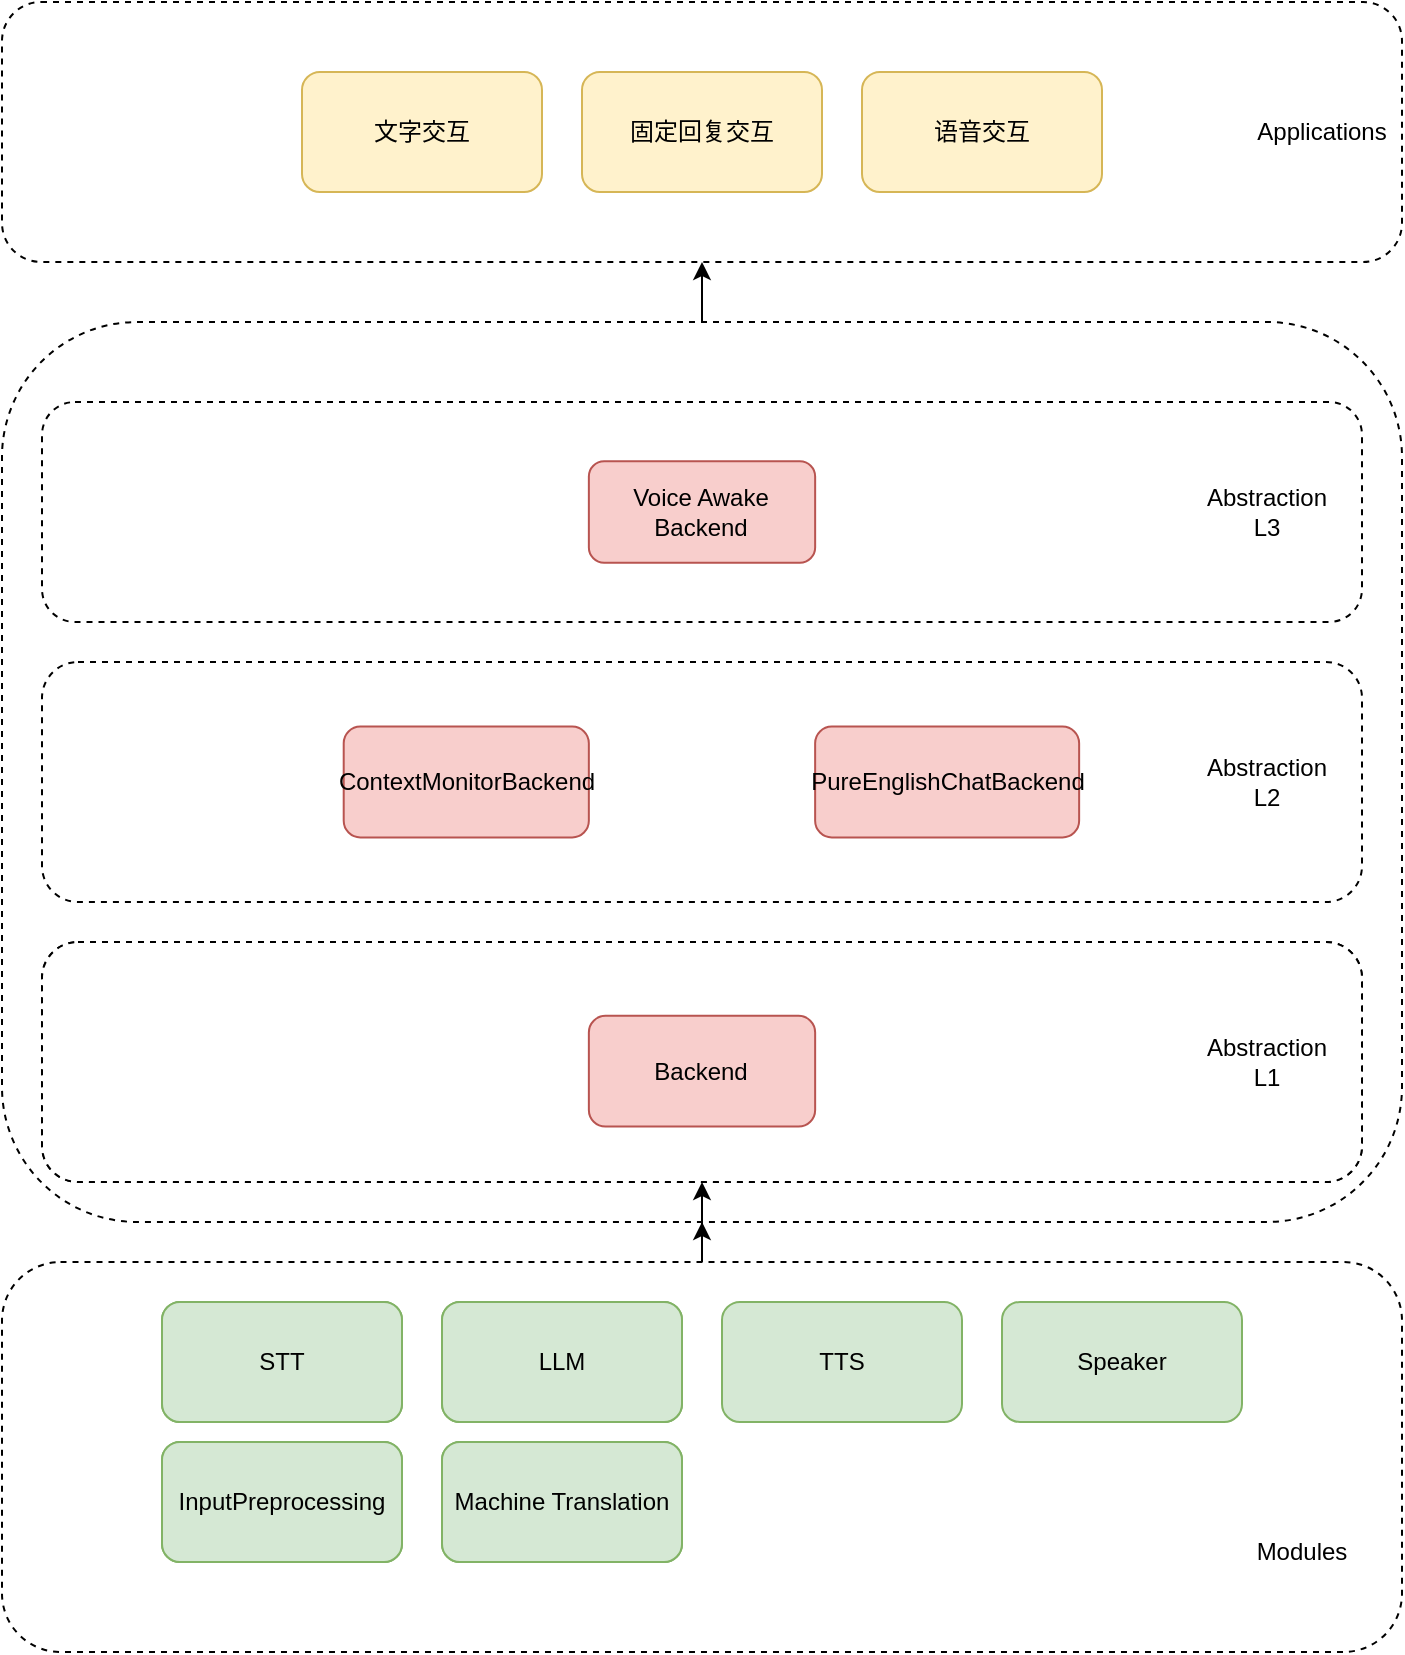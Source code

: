 <mxfile>
    <diagram name="第 1 页" id="Wu566Kua2JstjRgyABkP">
        <mxGraphModel dx="1153" dy="762" grid="1" gridSize="10" guides="1" tooltips="1" connect="1" arrows="1" fold="1" page="1" pageScale="1" pageWidth="827" pageHeight="1169" math="0" shadow="0">
            <root>
                <mxCell id="0"/>
                <mxCell id="1" parent="0"/>
                <mxCell id="KWj4d7zj0b5VkLXG1piS-27" style="edgeStyle=orthogonalEdgeStyle;rounded=0;orthogonalLoop=1;jettySize=auto;html=1;entryX=0.5;entryY=1;entryDx=0;entryDy=0;" parent="1" source="KWj4d7zj0b5VkLXG1piS-18" target="oR2MWclAaf6PLa6PnVYV-88" edge="1">
                    <mxGeometry relative="1" as="geometry"/>
                </mxCell>
                <mxCell id="KWj4d7zj0b5VkLXG1piS-29" style="edgeStyle=orthogonalEdgeStyle;rounded=0;orthogonalLoop=1;jettySize=auto;html=1;exitX=0.5;exitY=1;exitDx=0;exitDy=0;entryX=0.5;entryY=1;entryDx=0;entryDy=0;" parent="1" source="KWj4d7zj0b5VkLXG1piS-18" target="oR2MWclAaf6PLa6PnVYV-87" edge="1">
                    <mxGeometry relative="1" as="geometry"/>
                </mxCell>
                <mxCell id="KWj4d7zj0b5VkLXG1piS-18" value="" style="rounded=1;whiteSpace=wrap;html=1;dashed=1;" parent="1" vertex="1">
                    <mxGeometry x="20" y="1090" width="700" height="450" as="geometry"/>
                </mxCell>
                <mxCell id="oR2MWclAaf6PLa6PnVYV-88" value="" style="rounded=1;whiteSpace=wrap;html=1;dashed=1;" parent="1" vertex="1">
                    <mxGeometry x="20" y="930" width="700" height="130" as="geometry"/>
                </mxCell>
                <mxCell id="KWj4d7zj0b5VkLXG1piS-28" style="edgeStyle=orthogonalEdgeStyle;rounded=0;orthogonalLoop=1;jettySize=auto;html=1;entryX=0.5;entryY=1;entryDx=0;entryDy=0;" parent="1" source="oR2MWclAaf6PLa6PnVYV-85" target="KWj4d7zj0b5VkLXG1piS-18" edge="1">
                    <mxGeometry relative="1" as="geometry"/>
                </mxCell>
                <mxCell id="oR2MWclAaf6PLa6PnVYV-85" value="" style="rounded=1;whiteSpace=wrap;html=1;dashed=1;" parent="1" vertex="1">
                    <mxGeometry x="20" y="1560" width="700" height="195" as="geometry"/>
                </mxCell>
                <mxCell id="oR2MWclAaf6PLa6PnVYV-72" value="STT" style="rounded=1;whiteSpace=wrap;html=1;fillColor=#d5e8d4;strokeColor=#82b366;" parent="1" vertex="1">
                    <mxGeometry x="100" y="1580" width="120" height="60" as="geometry"/>
                </mxCell>
                <mxCell id="oR2MWclAaf6PLa6PnVYV-73" value="LLM" style="rounded=1;whiteSpace=wrap;html=1;fillColor=#d5e8d4;strokeColor=#82b366;" parent="1" vertex="1">
                    <mxGeometry x="240" y="1580" width="120" height="60" as="geometry"/>
                </mxCell>
                <mxCell id="oR2MWclAaf6PLa6PnVYV-74" value="TTS" style="rounded=1;whiteSpace=wrap;html=1;fillColor=#d5e8d4;strokeColor=#82b366;fontColor=#000000;" parent="1" vertex="1">
                    <mxGeometry x="380" y="1580" width="120" height="60" as="geometry"/>
                </mxCell>
                <mxCell id="oR2MWclAaf6PLa6PnVYV-75" value="Speaker" style="rounded=1;whiteSpace=wrap;html=1;fillColor=#d5e8d4;strokeColor=#82b366;fontColor=#000000;" parent="1" vertex="1">
                    <mxGeometry x="520" y="1580" width="120" height="60" as="geometry"/>
                </mxCell>
                <mxCell id="oR2MWclAaf6PLa6PnVYV-89" value="Applications" style="text;html=1;align=center;verticalAlign=middle;whiteSpace=wrap;rounded=0;" parent="1" vertex="1">
                    <mxGeometry x="650" y="980" width="60" height="30" as="geometry"/>
                </mxCell>
                <mxCell id="oR2MWclAaf6PLa6PnVYV-91" value="Modules" style="text;html=1;align=center;verticalAlign=middle;whiteSpace=wrap;rounded=0;" parent="1" vertex="1">
                    <mxGeometry x="640" y="1690" width="60" height="30" as="geometry"/>
                </mxCell>
                <mxCell id="oR2MWclAaf6PLa6PnVYV-92" value="InputPreprocessing" style="rounded=1;whiteSpace=wrap;html=1;fillColor=#d5e8d4;strokeColor=#82b366;" parent="1" vertex="1">
                    <mxGeometry x="100" y="1650" width="120" height="60" as="geometry"/>
                </mxCell>
                <mxCell id="KWj4d7zj0b5VkLXG1piS-1" value="Machine Translation" style="rounded=1;whiteSpace=wrap;html=1;fillColor=#d5e8d4;strokeColor=#82b366;" parent="1" vertex="1">
                    <mxGeometry x="240" y="1650" width="120" height="60" as="geometry"/>
                </mxCell>
                <mxCell id="KWj4d7zj0b5VkLXG1piS-19" value="" style="group" parent="1" vertex="1" connectable="0">
                    <mxGeometry x="40" y="1400" width="660" height="120" as="geometry"/>
                </mxCell>
                <mxCell id="oR2MWclAaf6PLa6PnVYV-87" value="" style="rounded=1;whiteSpace=wrap;html=1;dashed=1;" parent="KWj4d7zj0b5VkLXG1piS-19" vertex="1">
                    <mxGeometry width="660" height="120" as="geometry"/>
                </mxCell>
                <mxCell id="oR2MWclAaf6PLa6PnVYV-76" value="Backend" style="rounded=1;whiteSpace=wrap;html=1;fillColor=#f8cecc;strokeColor=#b85450;" parent="KWj4d7zj0b5VkLXG1piS-19" vertex="1">
                    <mxGeometry x="273.429" y="36.923" width="113.143" height="55.385" as="geometry"/>
                </mxCell>
                <mxCell id="oR2MWclAaf6PLa6PnVYV-90" value="Abstraction L1" style="text;html=1;align=center;verticalAlign=middle;whiteSpace=wrap;rounded=0;" parent="KWj4d7zj0b5VkLXG1piS-19" vertex="1">
                    <mxGeometry x="575.143" y="46.154" width="75.429" height="27.692" as="geometry"/>
                </mxCell>
                <mxCell id="KWj4d7zj0b5VkLXG1piS-20" value="" style="group;fontColor=#000000;" parent="1" vertex="1" connectable="0">
                    <mxGeometry x="40" y="1260" width="660" height="120" as="geometry"/>
                </mxCell>
                <mxCell id="KWj4d7zj0b5VkLXG1piS-6" value="" style="rounded=1;whiteSpace=wrap;html=1;dashed=1;" parent="KWj4d7zj0b5VkLXG1piS-20" vertex="1">
                    <mxGeometry width="660" height="120" as="geometry"/>
                </mxCell>
                <mxCell id="KWj4d7zj0b5VkLXG1piS-7" value="&lt;span style=&quot;text-align: left;&quot;&gt;&lt;font color=&quot;#000000&quot;&gt;ContextMonitorBackend&lt;/font&gt;&lt;/span&gt;" style="rounded=1;whiteSpace=wrap;html=1;fillColor=#f8cecc;strokeColor=#b85450;" parent="KWj4d7zj0b5VkLXG1piS-20" vertex="1">
                    <mxGeometry x="150.857" y="32.308" width="122.571" height="55.385" as="geometry"/>
                </mxCell>
                <mxCell id="KWj4d7zj0b5VkLXG1piS-8" value="PureEnglishChatBackend" style="rounded=1;whiteSpace=wrap;html=1;fillColor=#f8cecc;strokeColor=#b85450;fontColor=#000000;" parent="KWj4d7zj0b5VkLXG1piS-20" vertex="1">
                    <mxGeometry x="386.571" y="32.308" width="132" height="55.385" as="geometry"/>
                </mxCell>
                <mxCell id="KWj4d7zj0b5VkLXG1piS-9" value="Abstraction L2" style="text;html=1;align=center;verticalAlign=middle;whiteSpace=wrap;rounded=0;" parent="KWj4d7zj0b5VkLXG1piS-20" vertex="1">
                    <mxGeometry x="575.143" y="46.154" width="75.429" height="27.692" as="geometry"/>
                </mxCell>
                <mxCell id="KWj4d7zj0b5VkLXG1piS-21" value="" style="group;fontColor=#000000;" parent="1" vertex="1" connectable="0">
                    <mxGeometry x="40" y="1130" width="660" height="110" as="geometry"/>
                </mxCell>
                <mxCell id="KWj4d7zj0b5VkLXG1piS-2" value="" style="rounded=1;whiteSpace=wrap;html=1;dashed=1;" parent="KWj4d7zj0b5VkLXG1piS-21" vertex="1">
                    <mxGeometry width="660" height="110.0" as="geometry"/>
                </mxCell>
                <mxCell id="KWj4d7zj0b5VkLXG1piS-3" value="Voice Awake Backend" style="rounded=1;whiteSpace=wrap;html=1;fillColor=#f8cecc;strokeColor=#b85450;fontColor=#000000;" parent="KWj4d7zj0b5VkLXG1piS-21" vertex="1">
                    <mxGeometry x="273.429" y="29.615" width="113.143" height="50.769" as="geometry"/>
                </mxCell>
                <mxCell id="KWj4d7zj0b5VkLXG1piS-10" value="Abstraction L3" style="text;html=1;align=center;verticalAlign=middle;whiteSpace=wrap;rounded=0;" parent="KWj4d7zj0b5VkLXG1piS-21" vertex="1">
                    <mxGeometry x="575.143" y="42.308" width="75.429" height="25.385" as="geometry"/>
                </mxCell>
                <mxCell id="KWj4d7zj0b5VkLXG1piS-30" style="edgeStyle=orthogonalEdgeStyle;rounded=0;orthogonalLoop=1;jettySize=auto;html=1;exitX=0.5;exitY=1;exitDx=0;exitDy=0;entryX=0.5;entryY=1;entryDx=0;entryDy=0;" parent="1" source="KWj4d7zj0b5VkLXG1piS-18" target="oR2MWclAaf6PLa6PnVYV-87" edge="1">
                    <mxGeometry relative="1" as="geometry">
                        <mxPoint x="370" y="1510" as="targetPoint"/>
                    </mxGeometry>
                </mxCell>
                <mxCell id="4" value="文字交互" style="rounded=1;whiteSpace=wrap;html=1;fillColor=#fff2cc;strokeColor=#d6b656;fontColor=#000000;" vertex="1" parent="1">
                    <mxGeometry x="170" y="965" width="120" height="60" as="geometry"/>
                </mxCell>
                <mxCell id="5" value="语音交互" style="rounded=1;whiteSpace=wrap;html=1;fillColor=#fff2cc;strokeColor=#d6b656;fontColor=#000000;" vertex="1" parent="1">
                    <mxGeometry x="450" y="965" width="120" height="60" as="geometry"/>
                </mxCell>
                <mxCell id="6" value="" style="group;fontColor=#000000;" vertex="1" connectable="0" parent="1">
                    <mxGeometry x="40" y="1400" width="660" height="120" as="geometry"/>
                </mxCell>
                <mxCell id="7" value="" style="rounded=1;whiteSpace=wrap;html=1;dashed=1;" vertex="1" parent="6">
                    <mxGeometry width="660" height="120" as="geometry"/>
                </mxCell>
                <mxCell id="8" value="Backend" style="rounded=1;whiteSpace=wrap;html=1;fillColor=#f8cecc;strokeColor=#b85450;fontColor=#000000;" vertex="1" parent="6">
                    <mxGeometry x="273.429" y="36.923" width="113.143" height="55.385" as="geometry"/>
                </mxCell>
                <mxCell id="9" value="Abstraction L1" style="text;html=1;align=center;verticalAlign=middle;whiteSpace=wrap;rounded=0;" vertex="1" parent="6">
                    <mxGeometry x="575.143" y="46.154" width="75.429" height="27.692" as="geometry"/>
                </mxCell>
                <mxCell id="10" value="STT" style="rounded=1;whiteSpace=wrap;html=1;fillColor=#d5e8d4;strokeColor=#82b366;fontColor=#000000;" vertex="1" parent="1">
                    <mxGeometry x="100" y="1580" width="120" height="60" as="geometry"/>
                </mxCell>
                <mxCell id="11" value="InputPreprocessing" style="rounded=1;whiteSpace=wrap;html=1;fillColor=#d5e8d4;strokeColor=#82b366;fontColor=#000000;" vertex="1" parent="1">
                    <mxGeometry x="100" y="1650" width="120" height="60" as="geometry"/>
                </mxCell>
                <mxCell id="12" value="Machine Translation" style="rounded=1;whiteSpace=wrap;html=1;fillColor=#d5e8d4;strokeColor=#82b366;fontColor=#000000;" vertex="1" parent="1">
                    <mxGeometry x="240" y="1650" width="120" height="60" as="geometry"/>
                </mxCell>
                <mxCell id="13" value="LLM" style="rounded=1;whiteSpace=wrap;html=1;fillColor=#d5e8d4;strokeColor=#82b366;fontColor=#000000;" vertex="1" parent="1">
                    <mxGeometry x="240" y="1580" width="120" height="60" as="geometry"/>
                </mxCell>
                <mxCell id="14" value="固定回复交互" style="rounded=1;whiteSpace=wrap;html=1;fillColor=#fff2cc;strokeColor=#d6b656;fontColor=#000000;" vertex="1" parent="1">
                    <mxGeometry x="310" y="965" width="120" height="60" as="geometry"/>
                </mxCell>
            </root>
        </mxGraphModel>
    </diagram>
</mxfile>